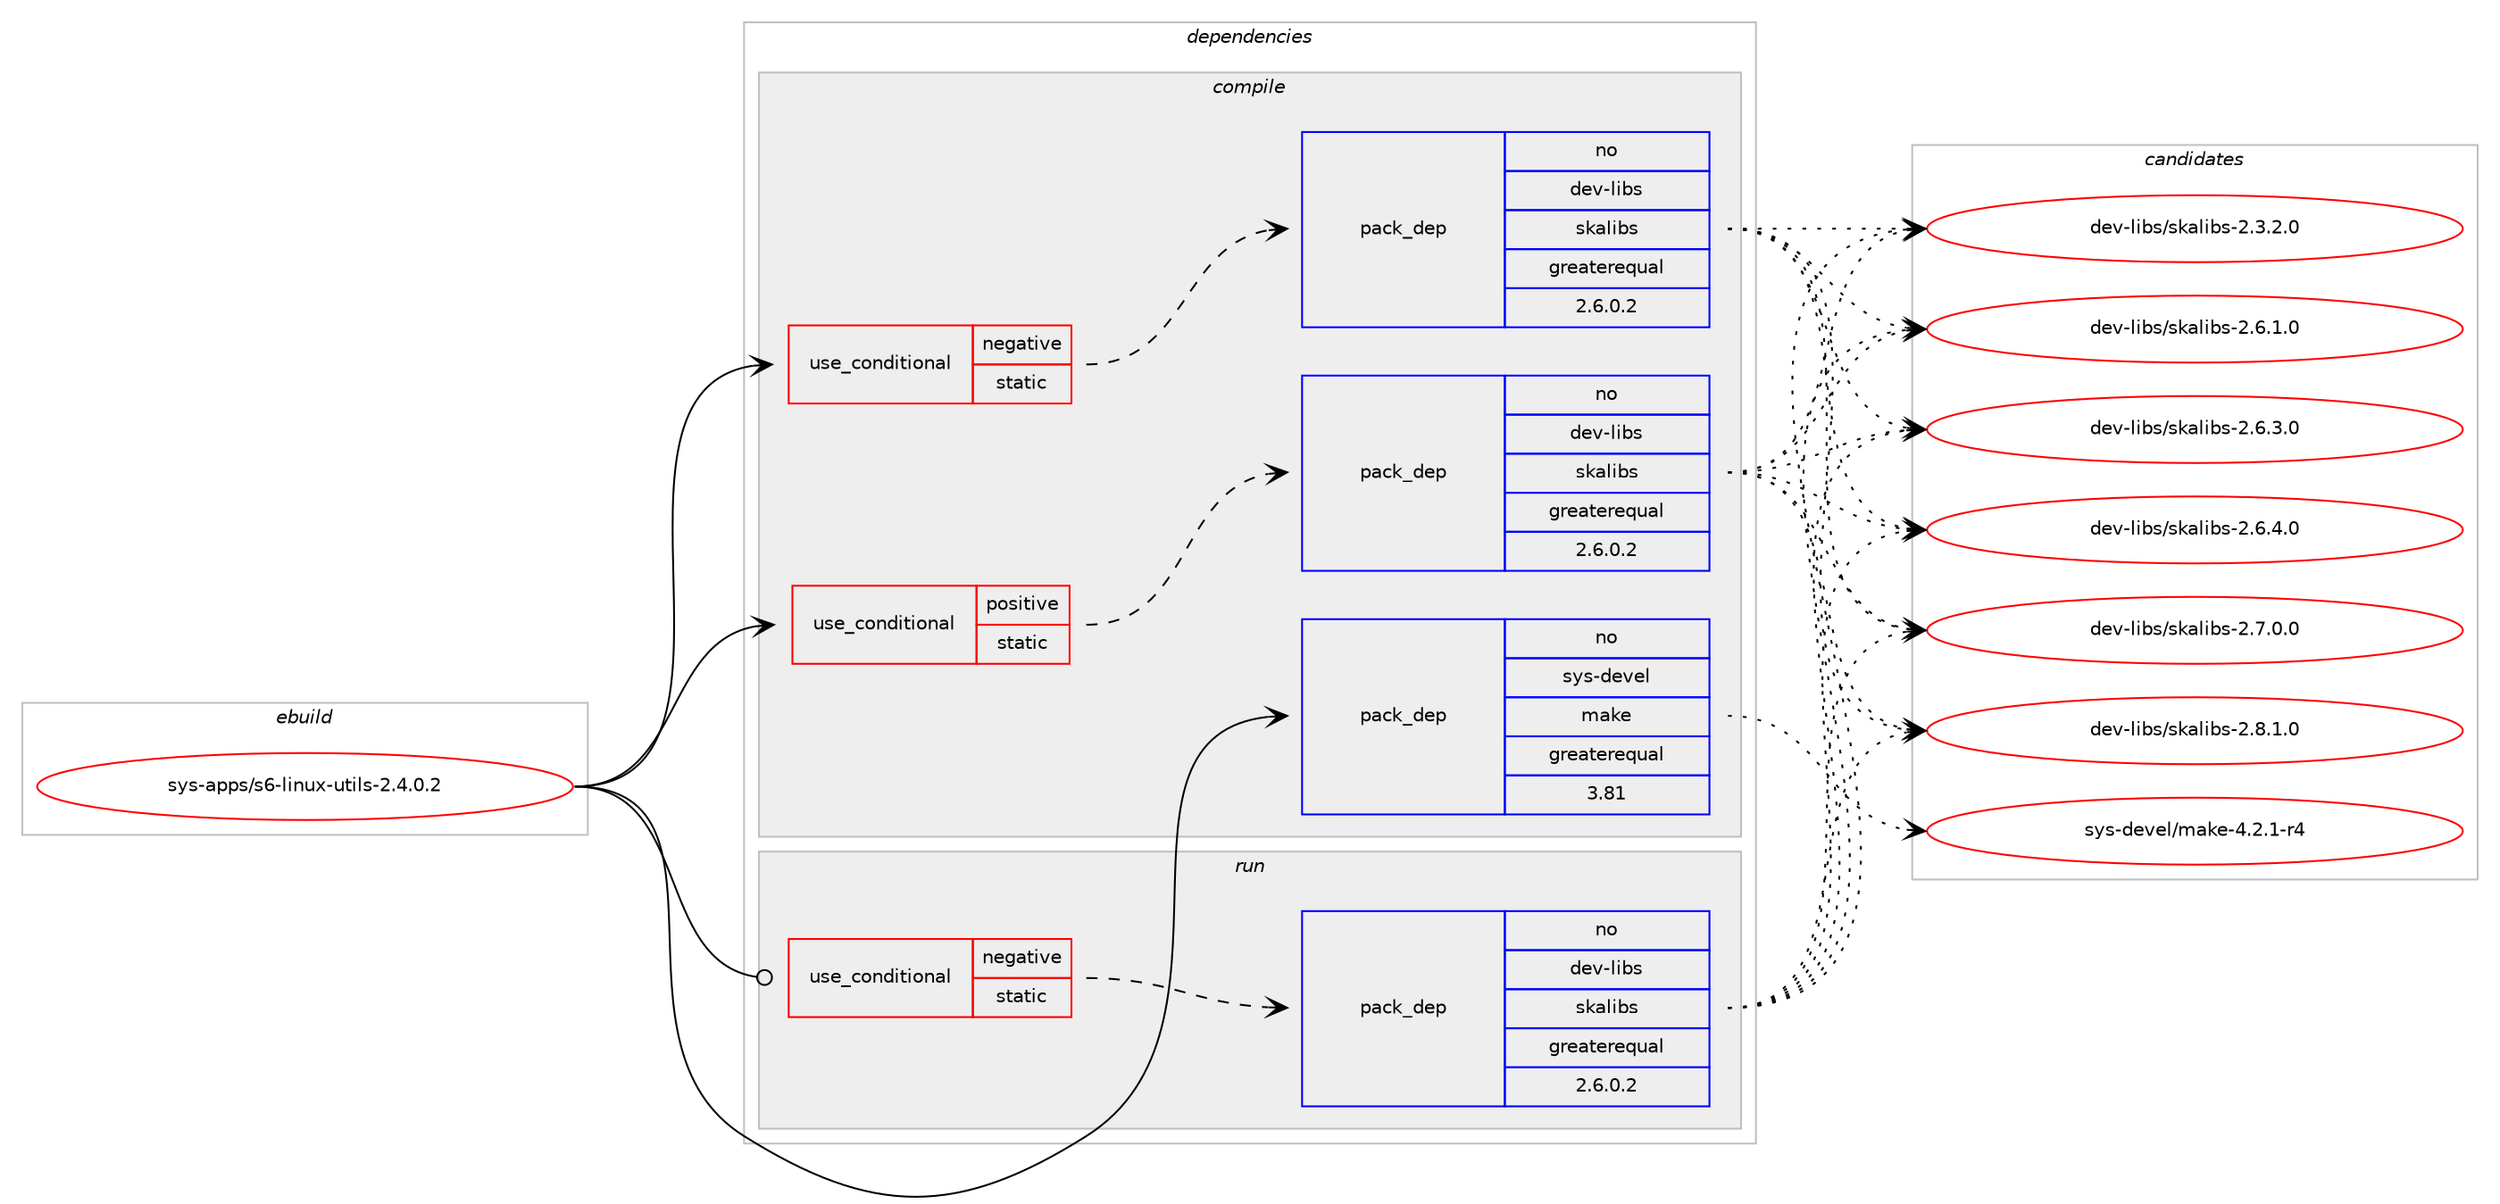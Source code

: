 digraph prolog {

# *************
# Graph options
# *************

newrank=true;
concentrate=true;
compound=true;
graph [rankdir=LR,fontname=Helvetica,fontsize=10,ranksep=1.5];#, ranksep=2.5, nodesep=0.2];
edge  [arrowhead=vee];
node  [fontname=Helvetica,fontsize=10];

# **********
# The ebuild
# **********

subgraph cluster_leftcol {
color=gray;
rank=same;
label=<<i>ebuild</i>>;
id [label="sys-apps/s6-linux-utils-2.4.0.2", color=red, width=4, href="../sys-apps/s6-linux-utils-2.4.0.2.svg"];
}

# ****************
# The dependencies
# ****************

subgraph cluster_midcol {
color=gray;
label=<<i>dependencies</i>>;
subgraph cluster_compile {
fillcolor="#eeeeee";
style=filled;
label=<<i>compile</i>>;
subgraph cond211480 {
dependency877818 [label=<<TABLE BORDER="0" CELLBORDER="1" CELLSPACING="0" CELLPADDING="4"><TR><TD ROWSPAN="3" CELLPADDING="10">use_conditional</TD></TR><TR><TD>negative</TD></TR><TR><TD>static</TD></TR></TABLE>>, shape=none, color=red];
subgraph pack650958 {
dependency877819 [label=<<TABLE BORDER="0" CELLBORDER="1" CELLSPACING="0" CELLPADDING="4" WIDTH="220"><TR><TD ROWSPAN="6" CELLPADDING="30">pack_dep</TD></TR><TR><TD WIDTH="110">no</TD></TR><TR><TD>dev-libs</TD></TR><TR><TD>skalibs</TD></TR><TR><TD>greaterequal</TD></TR><TR><TD>2.6.0.2</TD></TR></TABLE>>, shape=none, color=blue];
}
dependency877818:e -> dependency877819:w [weight=20,style="dashed",arrowhead="vee"];
}
id:e -> dependency877818:w [weight=20,style="solid",arrowhead="vee"];
subgraph cond211481 {
dependency877820 [label=<<TABLE BORDER="0" CELLBORDER="1" CELLSPACING="0" CELLPADDING="4"><TR><TD ROWSPAN="3" CELLPADDING="10">use_conditional</TD></TR><TR><TD>positive</TD></TR><TR><TD>static</TD></TR></TABLE>>, shape=none, color=red];
subgraph pack650959 {
dependency877821 [label=<<TABLE BORDER="0" CELLBORDER="1" CELLSPACING="0" CELLPADDING="4" WIDTH="220"><TR><TD ROWSPAN="6" CELLPADDING="30">pack_dep</TD></TR><TR><TD WIDTH="110">no</TD></TR><TR><TD>dev-libs</TD></TR><TR><TD>skalibs</TD></TR><TR><TD>greaterequal</TD></TR><TR><TD>2.6.0.2</TD></TR></TABLE>>, shape=none, color=blue];
}
dependency877820:e -> dependency877821:w [weight=20,style="dashed",arrowhead="vee"];
}
id:e -> dependency877820:w [weight=20,style="solid",arrowhead="vee"];
subgraph pack650960 {
dependency877822 [label=<<TABLE BORDER="0" CELLBORDER="1" CELLSPACING="0" CELLPADDING="4" WIDTH="220"><TR><TD ROWSPAN="6" CELLPADDING="30">pack_dep</TD></TR><TR><TD WIDTH="110">no</TD></TR><TR><TD>sys-devel</TD></TR><TR><TD>make</TD></TR><TR><TD>greaterequal</TD></TR><TR><TD>3.81</TD></TR></TABLE>>, shape=none, color=blue];
}
id:e -> dependency877822:w [weight=20,style="solid",arrowhead="vee"];
}
subgraph cluster_compileandrun {
fillcolor="#eeeeee";
style=filled;
label=<<i>compile and run</i>>;
}
subgraph cluster_run {
fillcolor="#eeeeee";
style=filled;
label=<<i>run</i>>;
subgraph cond211482 {
dependency877823 [label=<<TABLE BORDER="0" CELLBORDER="1" CELLSPACING="0" CELLPADDING="4"><TR><TD ROWSPAN="3" CELLPADDING="10">use_conditional</TD></TR><TR><TD>negative</TD></TR><TR><TD>static</TD></TR></TABLE>>, shape=none, color=red];
subgraph pack650961 {
dependency877824 [label=<<TABLE BORDER="0" CELLBORDER="1" CELLSPACING="0" CELLPADDING="4" WIDTH="220"><TR><TD ROWSPAN="6" CELLPADDING="30">pack_dep</TD></TR><TR><TD WIDTH="110">no</TD></TR><TR><TD>dev-libs</TD></TR><TR><TD>skalibs</TD></TR><TR><TD>greaterequal</TD></TR><TR><TD>2.6.0.2</TD></TR></TABLE>>, shape=none, color=blue];
}
dependency877823:e -> dependency877824:w [weight=20,style="dashed",arrowhead="vee"];
}
id:e -> dependency877823:w [weight=20,style="solid",arrowhead="odot"];
}
}

# **************
# The candidates
# **************

subgraph cluster_choices {
rank=same;
color=gray;
label=<<i>candidates</i>>;

subgraph choice650958 {
color=black;
nodesep=1;
choice10010111845108105981154711510797108105981154550465146504648 [label="dev-libs/skalibs-2.3.2.0", color=red, width=4,href="../dev-libs/skalibs-2.3.2.0.svg"];
choice10010111845108105981154711510797108105981154550465446494648 [label="dev-libs/skalibs-2.6.1.0", color=red, width=4,href="../dev-libs/skalibs-2.6.1.0.svg"];
choice10010111845108105981154711510797108105981154550465446514648 [label="dev-libs/skalibs-2.6.3.0", color=red, width=4,href="../dev-libs/skalibs-2.6.3.0.svg"];
choice10010111845108105981154711510797108105981154550465446524648 [label="dev-libs/skalibs-2.6.4.0", color=red, width=4,href="../dev-libs/skalibs-2.6.4.0.svg"];
choice10010111845108105981154711510797108105981154550465546484648 [label="dev-libs/skalibs-2.7.0.0", color=red, width=4,href="../dev-libs/skalibs-2.7.0.0.svg"];
choice10010111845108105981154711510797108105981154550465646494648 [label="dev-libs/skalibs-2.8.1.0", color=red, width=4,href="../dev-libs/skalibs-2.8.1.0.svg"];
dependency877819:e -> choice10010111845108105981154711510797108105981154550465146504648:w [style=dotted,weight="100"];
dependency877819:e -> choice10010111845108105981154711510797108105981154550465446494648:w [style=dotted,weight="100"];
dependency877819:e -> choice10010111845108105981154711510797108105981154550465446514648:w [style=dotted,weight="100"];
dependency877819:e -> choice10010111845108105981154711510797108105981154550465446524648:w [style=dotted,weight="100"];
dependency877819:e -> choice10010111845108105981154711510797108105981154550465546484648:w [style=dotted,weight="100"];
dependency877819:e -> choice10010111845108105981154711510797108105981154550465646494648:w [style=dotted,weight="100"];
}
subgraph choice650959 {
color=black;
nodesep=1;
choice10010111845108105981154711510797108105981154550465146504648 [label="dev-libs/skalibs-2.3.2.0", color=red, width=4,href="../dev-libs/skalibs-2.3.2.0.svg"];
choice10010111845108105981154711510797108105981154550465446494648 [label="dev-libs/skalibs-2.6.1.0", color=red, width=4,href="../dev-libs/skalibs-2.6.1.0.svg"];
choice10010111845108105981154711510797108105981154550465446514648 [label="dev-libs/skalibs-2.6.3.0", color=red, width=4,href="../dev-libs/skalibs-2.6.3.0.svg"];
choice10010111845108105981154711510797108105981154550465446524648 [label="dev-libs/skalibs-2.6.4.0", color=red, width=4,href="../dev-libs/skalibs-2.6.4.0.svg"];
choice10010111845108105981154711510797108105981154550465546484648 [label="dev-libs/skalibs-2.7.0.0", color=red, width=4,href="../dev-libs/skalibs-2.7.0.0.svg"];
choice10010111845108105981154711510797108105981154550465646494648 [label="dev-libs/skalibs-2.8.1.0", color=red, width=4,href="../dev-libs/skalibs-2.8.1.0.svg"];
dependency877821:e -> choice10010111845108105981154711510797108105981154550465146504648:w [style=dotted,weight="100"];
dependency877821:e -> choice10010111845108105981154711510797108105981154550465446494648:w [style=dotted,weight="100"];
dependency877821:e -> choice10010111845108105981154711510797108105981154550465446514648:w [style=dotted,weight="100"];
dependency877821:e -> choice10010111845108105981154711510797108105981154550465446524648:w [style=dotted,weight="100"];
dependency877821:e -> choice10010111845108105981154711510797108105981154550465546484648:w [style=dotted,weight="100"];
dependency877821:e -> choice10010111845108105981154711510797108105981154550465646494648:w [style=dotted,weight="100"];
}
subgraph choice650960 {
color=black;
nodesep=1;
choice1151211154510010111810110847109971071014552465046494511452 [label="sys-devel/make-4.2.1-r4", color=red, width=4,href="../sys-devel/make-4.2.1-r4.svg"];
dependency877822:e -> choice1151211154510010111810110847109971071014552465046494511452:w [style=dotted,weight="100"];
}
subgraph choice650961 {
color=black;
nodesep=1;
choice10010111845108105981154711510797108105981154550465146504648 [label="dev-libs/skalibs-2.3.2.0", color=red, width=4,href="../dev-libs/skalibs-2.3.2.0.svg"];
choice10010111845108105981154711510797108105981154550465446494648 [label="dev-libs/skalibs-2.6.1.0", color=red, width=4,href="../dev-libs/skalibs-2.6.1.0.svg"];
choice10010111845108105981154711510797108105981154550465446514648 [label="dev-libs/skalibs-2.6.3.0", color=red, width=4,href="../dev-libs/skalibs-2.6.3.0.svg"];
choice10010111845108105981154711510797108105981154550465446524648 [label="dev-libs/skalibs-2.6.4.0", color=red, width=4,href="../dev-libs/skalibs-2.6.4.0.svg"];
choice10010111845108105981154711510797108105981154550465546484648 [label="dev-libs/skalibs-2.7.0.0", color=red, width=4,href="../dev-libs/skalibs-2.7.0.0.svg"];
choice10010111845108105981154711510797108105981154550465646494648 [label="dev-libs/skalibs-2.8.1.0", color=red, width=4,href="../dev-libs/skalibs-2.8.1.0.svg"];
dependency877824:e -> choice10010111845108105981154711510797108105981154550465146504648:w [style=dotted,weight="100"];
dependency877824:e -> choice10010111845108105981154711510797108105981154550465446494648:w [style=dotted,weight="100"];
dependency877824:e -> choice10010111845108105981154711510797108105981154550465446514648:w [style=dotted,weight="100"];
dependency877824:e -> choice10010111845108105981154711510797108105981154550465446524648:w [style=dotted,weight="100"];
dependency877824:e -> choice10010111845108105981154711510797108105981154550465546484648:w [style=dotted,weight="100"];
dependency877824:e -> choice10010111845108105981154711510797108105981154550465646494648:w [style=dotted,weight="100"];
}
}

}
